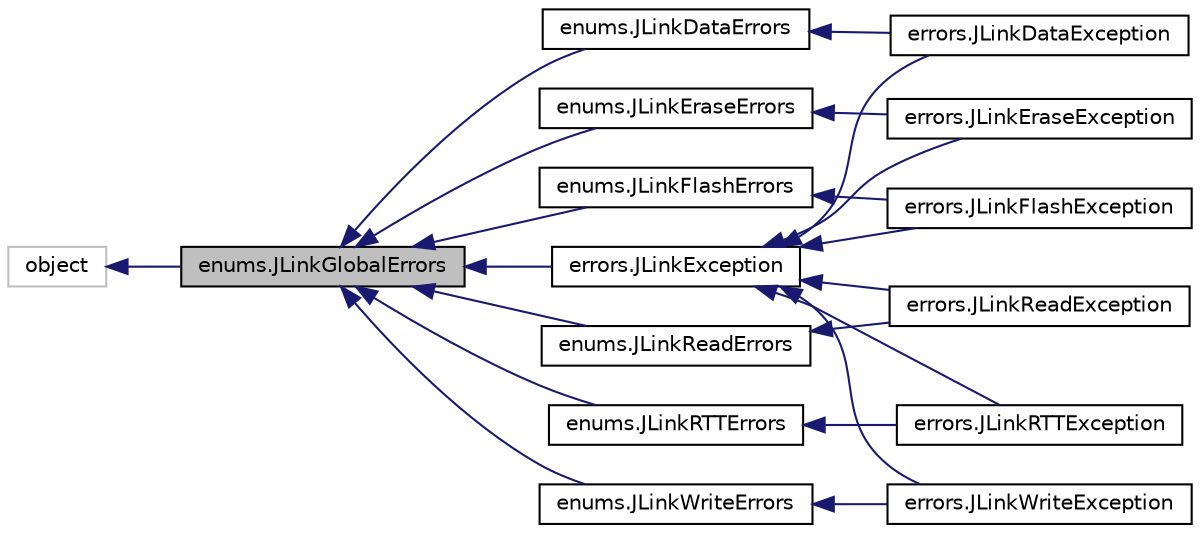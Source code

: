 digraph "enums.JLinkGlobalErrors"
{
 // LATEX_PDF_SIZE
  edge [fontname="Helvetica",fontsize="10",labelfontname="Helvetica",labelfontsize="10"];
  node [fontname="Helvetica",fontsize="10",shape=record];
  rankdir="LR";
  Node1 [label="enums.JLinkGlobalErrors",height=0.2,width=0.4,color="black", fillcolor="grey75", style="filled", fontcolor="black",tooltip=" "];
  Node2 -> Node1 [dir="back",color="midnightblue",fontsize="10",style="solid",fontname="Helvetica"];
  Node2 [label="object",height=0.2,width=0.4,color="grey75", fillcolor="white", style="filled",tooltip=" "];
  Node1 -> Node3 [dir="back",color="midnightblue",fontsize="10",style="solid",fontname="Helvetica"];
  Node3 [label="enums.JLinkDataErrors",height=0.2,width=0.4,color="black", fillcolor="white", style="filled",URL="$classenums_1_1JLinkDataErrors.html",tooltip=" "];
  Node3 -> Node4 [dir="back",color="midnightblue",fontsize="10",style="solid",fontname="Helvetica"];
  Node4 [label="errors.JLinkDataException",height=0.2,width=0.4,color="black", fillcolor="white", style="filled",URL="$classerrors_1_1JLinkDataException.html",tooltip=" "];
  Node1 -> Node5 [dir="back",color="midnightblue",fontsize="10",style="solid",fontname="Helvetica"];
  Node5 [label="enums.JLinkEraseErrors",height=0.2,width=0.4,color="black", fillcolor="white", style="filled",URL="$classenums_1_1JLinkEraseErrors.html",tooltip=" "];
  Node5 -> Node6 [dir="back",color="midnightblue",fontsize="10",style="solid",fontname="Helvetica"];
  Node6 [label="errors.JLinkEraseException",height=0.2,width=0.4,color="black", fillcolor="white", style="filled",URL="$classerrors_1_1JLinkEraseException.html",tooltip=" "];
  Node1 -> Node7 [dir="back",color="midnightblue",fontsize="10",style="solid",fontname="Helvetica"];
  Node7 [label="enums.JLinkFlashErrors",height=0.2,width=0.4,color="black", fillcolor="white", style="filled",URL="$classenums_1_1JLinkFlashErrors.html",tooltip=" "];
  Node7 -> Node8 [dir="back",color="midnightblue",fontsize="10",style="solid",fontname="Helvetica"];
  Node8 [label="errors.JLinkFlashException",height=0.2,width=0.4,color="black", fillcolor="white", style="filled",URL="$classerrors_1_1JLinkFlashException.html",tooltip=" "];
  Node1 -> Node9 [dir="back",color="midnightblue",fontsize="10",style="solid",fontname="Helvetica"];
  Node9 [label="enums.JLinkReadErrors",height=0.2,width=0.4,color="black", fillcolor="white", style="filled",URL="$classenums_1_1JLinkReadErrors.html",tooltip=" "];
  Node9 -> Node10 [dir="back",color="midnightblue",fontsize="10",style="solid",fontname="Helvetica"];
  Node10 [label="errors.JLinkReadException",height=0.2,width=0.4,color="black", fillcolor="white", style="filled",URL="$classerrors_1_1JLinkReadException.html",tooltip=" "];
  Node1 -> Node11 [dir="back",color="midnightblue",fontsize="10",style="solid",fontname="Helvetica"];
  Node11 [label="enums.JLinkRTTErrors",height=0.2,width=0.4,color="black", fillcolor="white", style="filled",URL="$classenums_1_1JLinkRTTErrors.html",tooltip=" "];
  Node11 -> Node12 [dir="back",color="midnightblue",fontsize="10",style="solid",fontname="Helvetica"];
  Node12 [label="errors.JLinkRTTException",height=0.2,width=0.4,color="black", fillcolor="white", style="filled",URL="$classerrors_1_1JLinkRTTException.html",tooltip=" "];
  Node1 -> Node13 [dir="back",color="midnightblue",fontsize="10",style="solid",fontname="Helvetica"];
  Node13 [label="enums.JLinkWriteErrors",height=0.2,width=0.4,color="black", fillcolor="white", style="filled",URL="$classenums_1_1JLinkWriteErrors.html",tooltip=" "];
  Node13 -> Node14 [dir="back",color="midnightblue",fontsize="10",style="solid",fontname="Helvetica"];
  Node14 [label="errors.JLinkWriteException",height=0.2,width=0.4,color="black", fillcolor="white", style="filled",URL="$classerrors_1_1JLinkWriteException.html",tooltip=" "];
  Node1 -> Node15 [dir="back",color="midnightblue",fontsize="10",style="solid",fontname="Helvetica"];
  Node15 [label="errors.JLinkException",height=0.2,width=0.4,color="black", fillcolor="white", style="filled",URL="$classerrors_1_1JLinkException.html",tooltip=" "];
  Node15 -> Node4 [dir="back",color="midnightblue",fontsize="10",style="solid",fontname="Helvetica"];
  Node15 -> Node6 [dir="back",color="midnightblue",fontsize="10",style="solid",fontname="Helvetica"];
  Node15 -> Node8 [dir="back",color="midnightblue",fontsize="10",style="solid",fontname="Helvetica"];
  Node15 -> Node10 [dir="back",color="midnightblue",fontsize="10",style="solid",fontname="Helvetica"];
  Node15 -> Node12 [dir="back",color="midnightblue",fontsize="10",style="solid",fontname="Helvetica"];
  Node15 -> Node14 [dir="back",color="midnightblue",fontsize="10",style="solid",fontname="Helvetica"];
}
